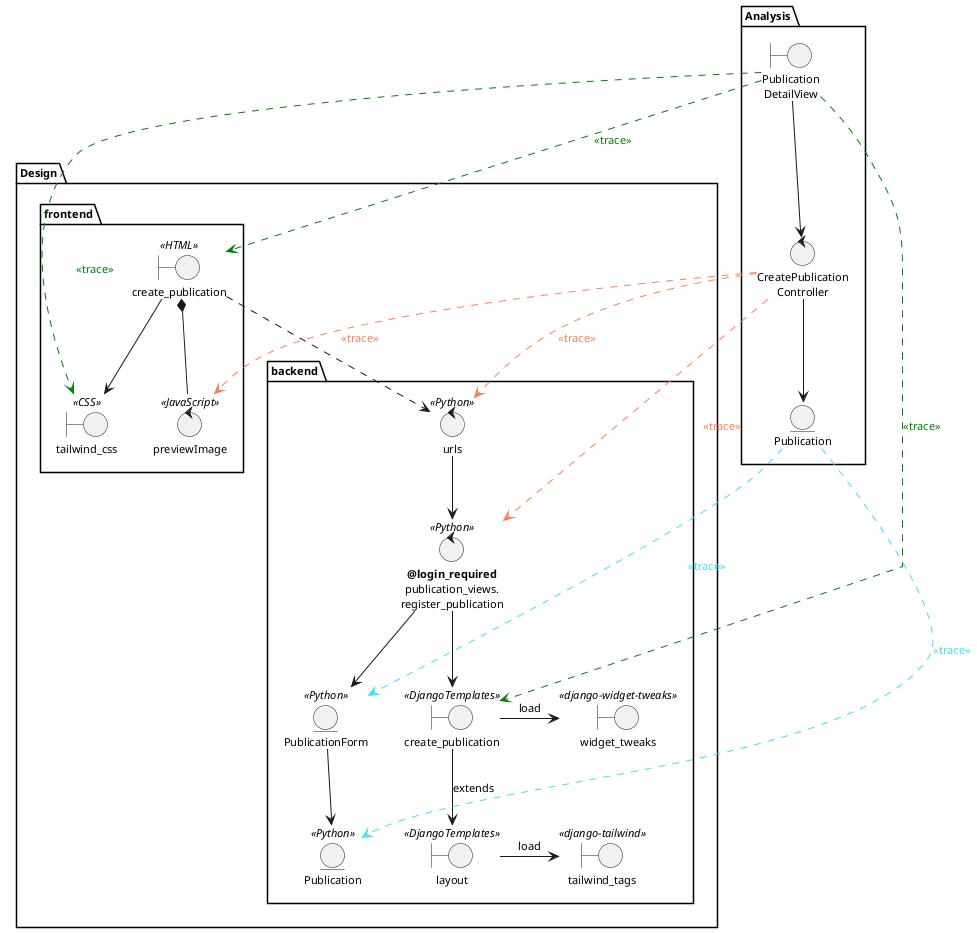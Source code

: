 @startuml
skinparam style strictuml
skinparam defaultTextAlignment center
skinparam defaultFontSize 11

package Analysis{
    boundary "Publication\nDetailView" as PublicationDetailViewAnalysis
    entity "Publication" as PublicationAnalysis
    control "CreatePublication\nController" as CreatePublicationControllerAnalysis

    PublicationDetailViewAnalysis --> CreatePublicationControllerAnalysis
    CreatePublicationControllerAnalysis --> PublicationAnalysis
}

package Design{
    package backend {
        boundary "create_publication" as PublicationDetailView << DjangoTemplates >>
        boundary "layout" as mainLayoutProfileView << DjangoTemplates >>
        boundary "widget_tweaks" as widgetTweaks << django-widget-tweaks >>
        boundary "tailwind_tags" as tailwindTags << django-tailwind >>
        control urls << Python >>
        control "<b>@login_required</b>\npublication_views.\nregister_publication" as CreatePublicationController << Python >>
        entity PublicationForm << Python >>
        entity Publication << Python >>
    }

    package frontend {
        boundary "create_publication" as PublicationHtml << HTML >>
        boundary "tailwind_css" as outputCss << CSS >>
        control previewImage << JavaScript >>
    }

    PublicationHtml -d-> outputCss
    PublicationHtml *-d- previewImage
    PublicationHtml ..> urls
    urls --> CreatePublicationController
    CreatePublicationController -d-> PublicationDetailView
    PublicationDetailView -d-> mainLayoutProfileView: extends
    mainLayoutProfileView -> tailwindTags: load
    PublicationDetailView -> widgetTweaks: load

    CreatePublicationController -d-> PublicationForm
    PublicationForm -d-> Publication
}

'trace
PublicationDetailViewAnalysis .[#green]r.> PublicationHtml : <font color=green><<trace>></font>
PublicationDetailViewAnalysis .[#green].> outputCss : <font color=green><<trace>></font>
PublicationDetailViewAnalysis .[#green].> PublicationDetailView : <font color=green><<trace>></font>

CreatePublicationControllerAnalysis .[#coral].> urls : <font color=coral><<trace>></font>
CreatePublicationControllerAnalysis .[#coral].> CreatePublicationController : <font color=coral><<trace>></font>
CreatePublicationControllerAnalysis .[#coral].> previewImage : <font color=coral><<trace>></font>

PublicationAnalysis .[#3cdfff].> PublicationForm : <font color=3cdfff><<trace>></font>
PublicationAnalysis .[#3cdfff].> Publication : <font color=3cdfff><<trace>></font>


@enduml